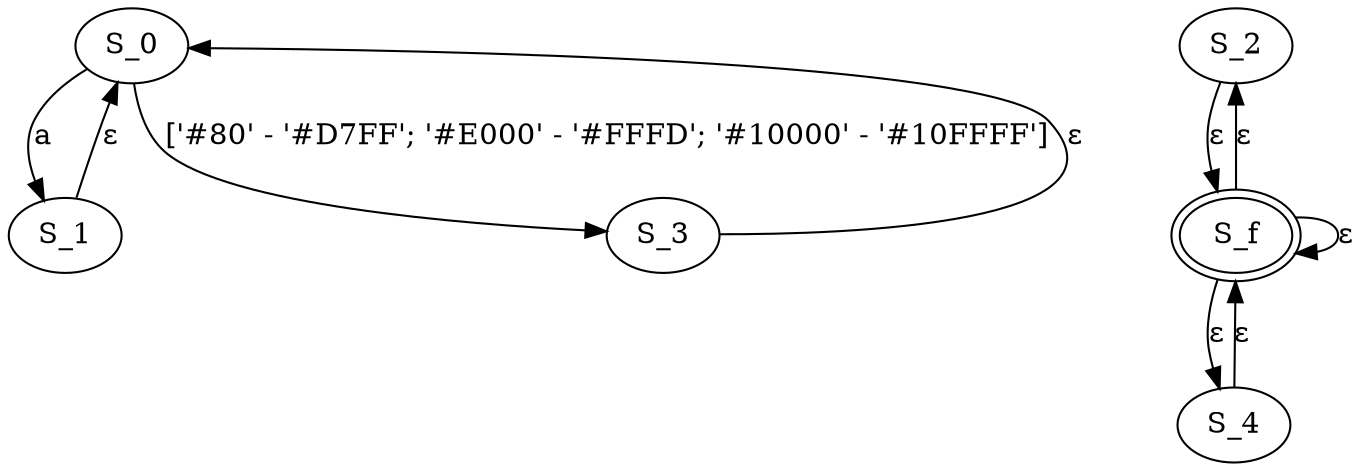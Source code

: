 digraph rgfsa {
  /* Circles-and-arrows diagram of FSA from right-regular grammar. 
     Generated by rg-to-dot.xsl.
     Input:file:/Users/cmsmcq/2021/gingersnap/toys/g102.fsa.xml
     Generated:2021-01-17T11:36:23.976666-07:00 */

S_0 [label="S_0"]
S_1 [label="S_1"]
S_2 [label="S_2"]
S_3 [label="S_3"]
S_4 [label="S_4"]
S_f [label="S_f" peripheries=2]
S_0 -> S_1 [label="a"];
S_0 -> S_3 [label="['#80' - '#D7FF'; '#E000' - '#FFFD'; '#10000' - '#10FFFF']"];
S_1 -> S_0 [label="ε"];
S_2 -> S_f [label="ε"];
S_3 -> S_0 [label="ε"];
S_4 -> S_f [label="ε"];
S_f -> S_2 [label="ε"];
S_f -> S_4 [label="ε"];
S_f -> S_f [label="ε"];
}
